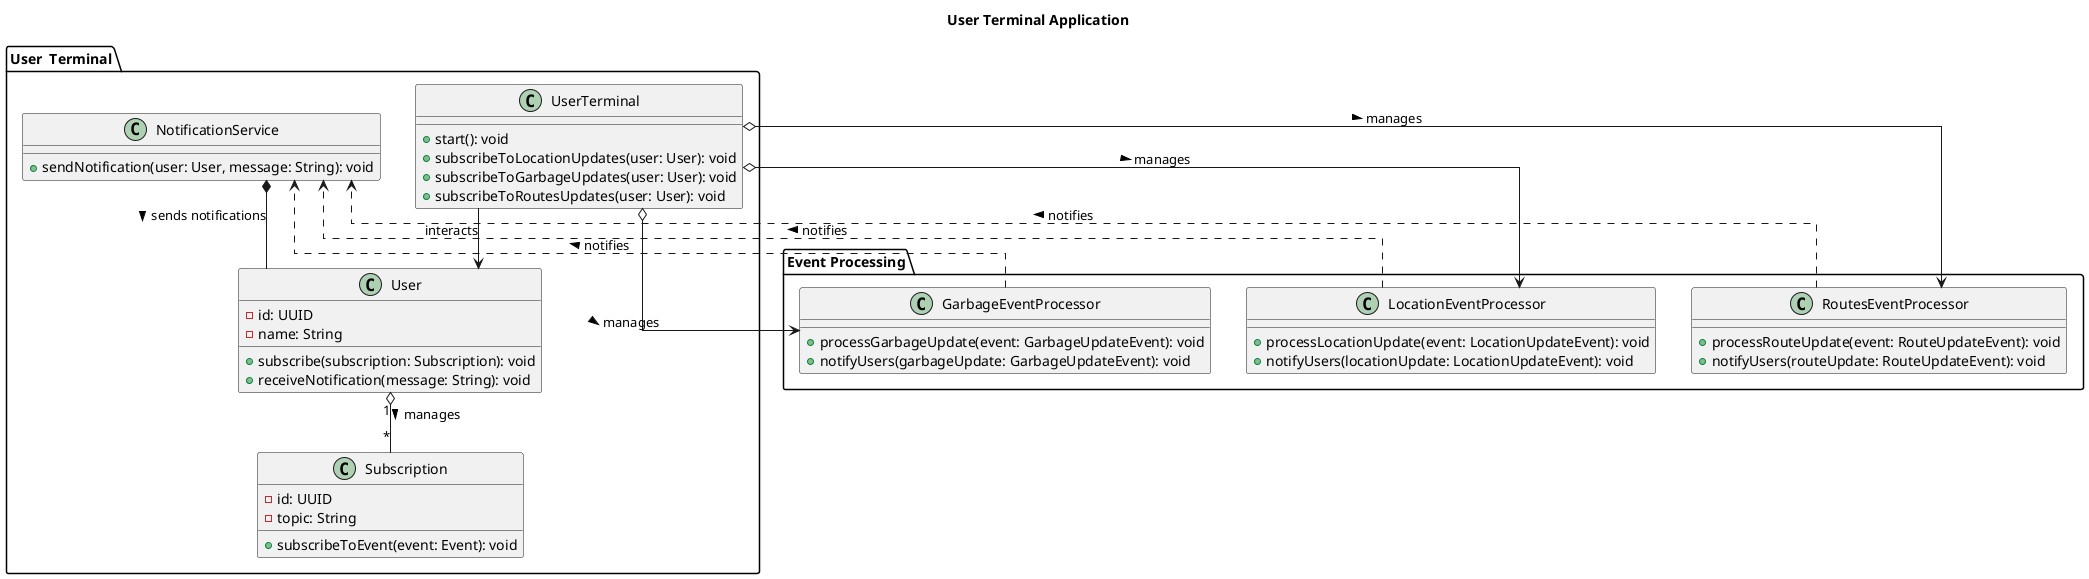 @startuml UserTerminalApplication

skinparam linetype ortho
title User Terminal Application

package "User  Terminal" {
    class UserTerminal {
        +start(): void
        +subscribeToLocationUpdates(user: User): void
        +subscribeToGarbageUpdates(user: User): void
        +subscribeToRoutesUpdates(user: User): void
    }

    class User {
        - id: UUID
        - name: String
        + subscribe(subscription: Subscription): void
        + receiveNotification(message: String): void
    }

    class Subscription {
        - id: UUID
        - topic: String
        + subscribeToEvent(event: Event): void
    }

    class NotificationService {
        + sendNotification(user: User, message: String): void
    }
}

package "Event Processing" {
    class LocationEventProcessor {
        + processLocationUpdate(event: LocationUpdateEvent): void
        + notifyUsers(locationUpdate: LocationUpdateEvent): void
    }

    class GarbageEventProcessor {
        + processGarbageUpdate(event: GarbageUpdateEvent): void
        + notifyUsers(garbageUpdate: GarbageUpdateEvent): void
    }

    class RoutesEventProcessor {
        + processRouteUpdate(event: RouteUpdateEvent): void
        + notifyUsers(routeUpdate: RouteUpdateEvent): void
    }
}

UserTerminal --> User : interacts
User"1" o-- "*" Subscription : manages >

UserTerminal o--> LocationEventProcessor : manages >
UserTerminal o--> GarbageEventProcessor : manages >
UserTerminal o--> RoutesEventProcessor : manages >

NotificationService *-- User : sends notifications >
LocationEventProcessor ..> NotificationService : notifies >
GarbageEventProcessor ..> NotificationService : notifies >
RoutesEventProcessor ..> NotificationService : notifies >

@enduml